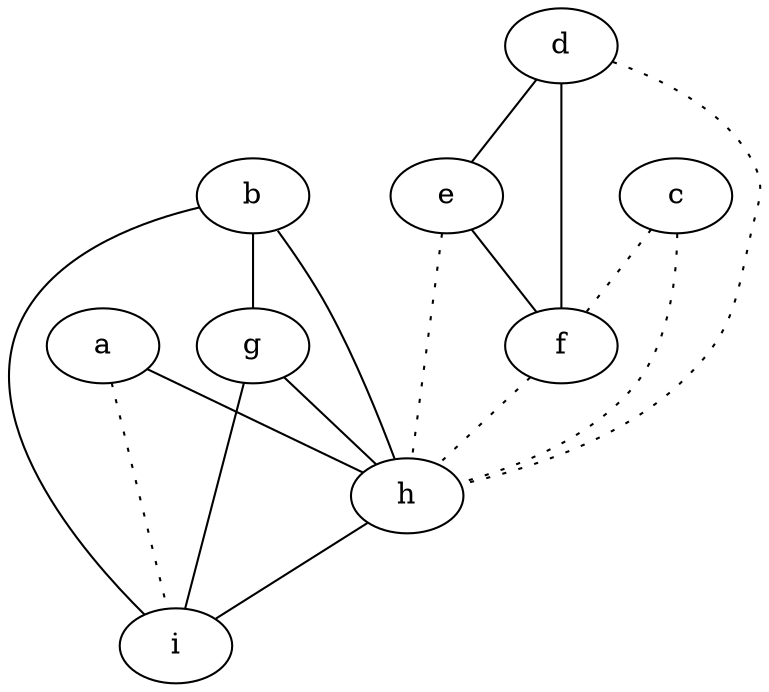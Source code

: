 graph {
a -- h;
a -- i [style=dotted];
b -- g;
b -- h;
b -- i;
c -- f [style=dotted];
c -- h [style=dotted];
d -- e;
d -- f;
d -- h [style=dotted];
e -- f;
e -- h [style=dotted];
f -- h [style=dotted];
g -- h;
g -- i;
h -- i;
}
